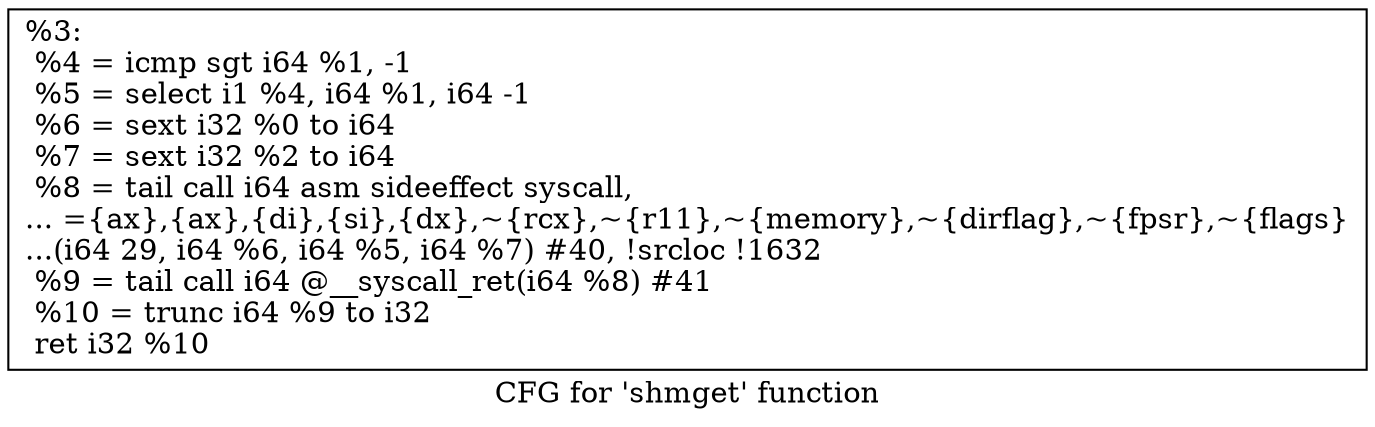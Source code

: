 digraph "CFG for 'shmget' function" {
	label="CFG for 'shmget' function";

	Node0x1fa6ec0 [shape=record,label="{%3:\l  %4 = icmp sgt i64 %1, -1\l  %5 = select i1 %4, i64 %1, i64 -1\l  %6 = sext i32 %0 to i64\l  %7 = sext i32 %2 to i64\l  %8 = tail call i64 asm sideeffect syscall,\l... =\{ax\},\{ax\},\{di\},\{si\},\{dx\},~\{rcx\},~\{r11\},~\{memory\},~\{dirflag\},~\{fpsr\},~\{flags\}\l...(i64 29, i64 %6, i64 %5, i64 %7) #40, !srcloc !1632\l  %9 = tail call i64 @__syscall_ret(i64 %8) #41\l  %10 = trunc i64 %9 to i32\l  ret i32 %10\l}"];
}
